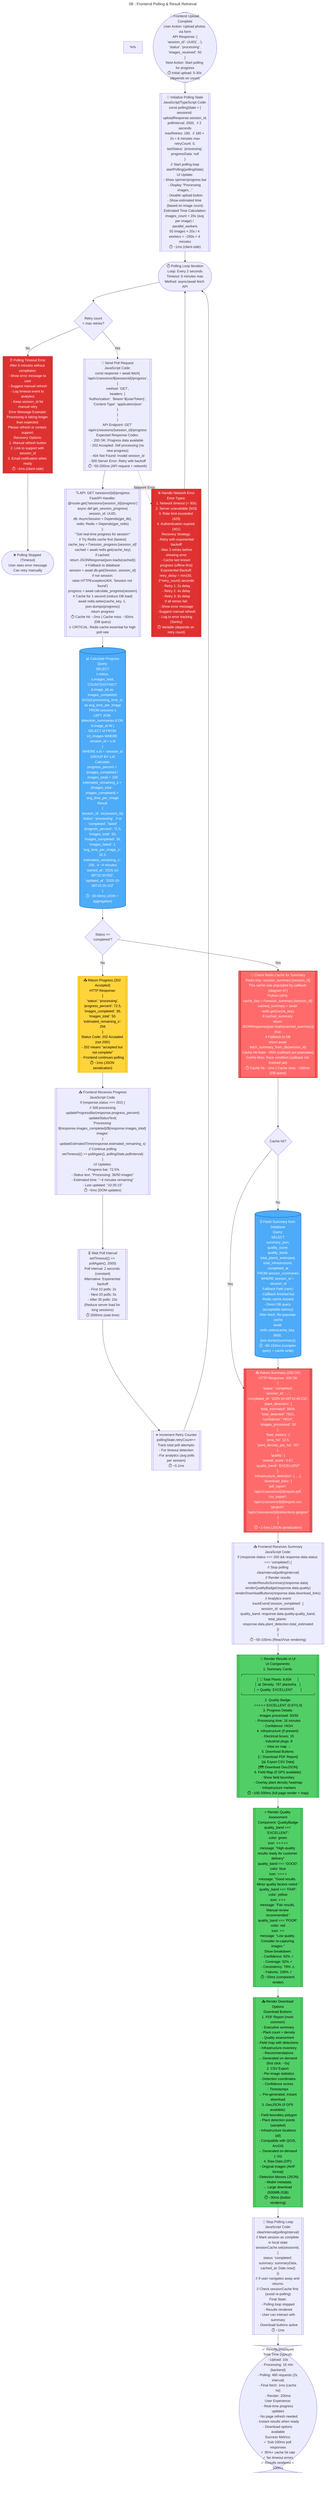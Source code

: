 ---
title: "08 - Frontend Polling & Result Retrieval"
author: "DemeterAI Documentation Team"
date: "2025-10-08"
version: "1.0.0"
mermaid_version: "v11.3.0+"
description: "Ultra-detailed subflow: Frontend real-time polling, progress tracking, result retrieval with Redis caching"
parent_diagram: "01_complete_pipeline_v4.mmd"
related_diagrams: ["02_api_entry_detailed.mmd", "07_callback_aggregation_detailed.mmd"]
---

flowchart TD
    %% =================================================================
    %% DIAGRAM 08: FRONTEND POLLING & RESULT RETRIEVAL
    %% =================================================================
    %%
    %% PURPOSE:
    %% Shows how the frontend (web/mobile) polls the API for real-time
    %% progress updates during image processing and retrieves final
    %% results when session completes.
    %%
    %% CONTEXT:
    %% After user uploads images (diagram 02), backend processes them
    %% asynchronously. Frontend cannot block waiting → must poll.
    %%
    %% POLLING STRATEGY:
    %% - During processing: Poll every 2s for progress updates
    %% - After completion: Fetch full summary from cache/DB
    %% - Use exponential backoff if server busy
    %% - WebSocket alternative (future optimization)
    %%
    %% SCOPE: Client-side flow from upload confirmation to result display
    %% INPUT: session_id (from upload API response)
    %% OUTPUT: Real-time progress + final summary rendered in UI
    %%
    %% PERFORMANCE TARGET: < 100ms per poll (cached), < 500ms final fetch
    %% =================================================================

    START@{ shape: stadium, label: "🚀 Frontend Upload Complete
    User Action: Upload photos via form
    API Response: {
        'session_id': UUID('...'),
        'status': 'processing',
        'images_received': 50
    }

    Next Action: Start polling for progress

    ⏱️ Initial upload: 5-30s (depends on count)" }

    %% =================================================================
    %% SECTION 1: INITIALIZE POLLING
    %% =================================================================

    START --> INIT_POLLING

    INIT_POLLING@{ shape: subproc, label: "🔄 Initialize Polling State

    JavaScript/TypeScript Code:
    const pollingState = {
        sessionId: uploadResponse.session_id,
        pollInterval: 2000,  // 2 seconds
        maxRetries: 180,  // 180 × 2s = 6 minutes max
        retryCount: 0,
        lastStatus: 'processing',
        progressData: null
    }

    // Start polling loop
    startPolling(pollingState)

    UI Update:
    - Show spinner/progress bar
    - Display \"Processing images...\"
    - Disable upload button
    - Show estimated time (based on image count)

    Estimated Time Calculation:
    images_count × 20s (avg per image) / parallel_workers
    50 images × 20s / 4 workers = ~250s = 4 minutes

    ⏱️ ~1ms (client-side)" }

    INIT_POLLING --> POLL_LOOP_START

    %% =================================================================
    %% SECTION 2: POLLING LOOP
    %% =================================================================

    POLL_LOOP_START@{ shape: stadium, label: "⏱️ Polling Loop Iteration
    Loop: Every 2 seconds
    Timeout: 6 minutes max
    Method: async/await fetch API" }

    POLL_LOOP_START --> CHECK_RETRY_LIMIT

    CHECK_RETRY_LIMIT@{ shape: diamond, label: "Retry count
    < max retries?" }

    CHECK_RETRY_LIMIT -->|No| TIMEOUT_ERROR
    CHECK_RETRY_LIMIT -->|Yes| SEND_POLL_REQUEST

    TIMEOUT_ERROR@{ shape: subproc, label: "⏰ Polling Timeout Error

    After 6 minutes without completion:
    - Show error message to user
    - Suggest manual refresh
    - Log timeout event to analytics
    - Keep session_id for manual retry

    Error Message Example:
    Processing is taking longer than expected.
    Please refresh or contact support.

    Recovery Options:
    1. Manual refresh button
    2. Link to support with session_id
    3. Email notification when ready

    ⏱️ ~1ms (client-side)" }

    TIMEOUT_ERROR --> END_ERROR

    END_ERROR@{ shape: stadium, label: "❌ Polling Stopped (Timeout)
    User sees error message
    Can retry manually" }

    %% =================================================================
    %% SECTION 3: SEND POLL REQUEST TO API
    %% =================================================================

    SEND_POLL_REQUEST@{ shape: subproc, label: "📡 Send Poll Request

    JavaScript Code:
    const response = await fetch(
        `/api/v1/sessions/${sessionId}/progress`,
        {
            method: 'GET',
            headers: {
                'Authorization': `Bearer ${userToken}`,
                'Content-Type': 'application/json'
            }
        }
    )

    API Endpoint: GET /api/v1/sessions/{session_id}/progress

    Expected Response Codes:
    - 200 OK: Progress data available
    - 202 Accepted: Still processing (no new progress)
    - 404 Not Found: Invalid session_id
    - 500 Server Error: Retry with backoff

    ⏱️ ~50-200ms (API request + network)" }

    SEND_POLL_REQUEST --> API_ENDPOINT

    %% =================================================================
    %% SECTION 4: API ENDPOINT HANDLER
    %% =================================================================

    API_ENDPOINT@{ shape: subproc, label: "🔍 API: GET /sessions/{id}/progress

    FastAPI Handler:
    @router.get('/sessions/{session_id}/progress')
    async def get_session_progress(
        session_id: UUID,
        db: AsyncSession = Depends(get_db),
        redis: Redis = Depends(get_redis)
    ):
        '''Get real-time progress for session'''

        # Try Redis cache first (fastest)
        cache_key = f'session_progress:{session_id}'
        cached = await redis.get(cache_key)

        if cached:
            return JSONResponse(json.loads(cached))

        # Fallback to database
        session = await db.get(Session, session_id)
        if not session:
            raise HTTPException(404, 'Session not found')

        progress = await calculate_progress(session)

        # Cache for 1 second (reduce DB load)
        await redis.setex(cache_key, 1, json.dumps(progress))

        return progress

    ⏱️ Cache hit: ~2ms | Cache miss: ~50ms (DB query)
    🔥 CRITICAL: Redis cache essential for high poll rate" }

    API_ENDPOINT --> CALCULATE_PROGRESS

    CALCULATE_PROGRESS@{ shape: cyl, label: "📊 Calculate Progress

    Query:
    SELECT
        s.status,
        s.images_total,
        COUNT(DISTINCT d.image_id) as images_completed,
        AVG(d.processing_time_s) as avg_time_per_image
    FROM sessions s
    LEFT JOIN detection_summaries d ON d.image_id IN (
        SELECT id FROM s3_images WHERE session_id = s.id
    )
    WHERE s.id = :session_id
    GROUP BY s.id

    Calculate:
    progress_percent = (images_completed / images_total) × 100
    estimated_remaining_s = (images_total - images_completed) × avg_time_per_image

    Result:
    {
        'session_id': str(session_id),
        'status': 'processing',  # or 'completed', 'failed'
        'progress_percent': 72.5,
        'images_total': 50,
        'images_completed': 36,
        'images_failed': 1,
        'avg_time_per_image_s': 18.3,
        'estimated_remaining_s': 256,  # ~4 minutes
        'started_at': '2025-10-08T10:30:00Z',
        'updated_at': '2025-10-08T10:35:15Z'
    }

    ⏱️ ~30-50ms (JOIN + aggregation)" }

    CALCULATE_PROGRESS --> CHECK_STATUS

    CHECK_STATUS@{ shape: diamond, label: "Status ==
    'completed'?" }

    CHECK_STATUS -->|No| RETURN_PROGRESS
    CHECK_STATUS -->|Yes| GET_SUMMARY_CACHE

    %% =================================================================
    %% SECTION 5A: RETURN IN-PROGRESS STATUS
    %% =================================================================

    RETURN_PROGRESS@{ shape: subproc, label: "📤 Return Progress (202 Accepted)

    HTTP Response:
    {
        'status': 'processing',
        'progress_percent': 72.5,
        'images_completed': 36,
        'images_total': 50,
        'estimated_remaining_s': 256
    }

    Status Code: 202 Accepted (not 200!)
    - 202 means \"accepted but not complete\"
    - Frontend continues polling

    ⏱️ ~1ms (JSON serialization)" }

    RETURN_PROGRESS --> RECEIVE_PROGRESS_RESPONSE

    RECEIVE_PROGRESS_RESPONSE@{ shape: subproc, label: "📥 Frontend Receives Progress

    JavaScript Code:
    if (response.status === 202) {
        // Still processing
        updateProgressBar(response.progress_percent)
        updateStatusText(
            `Processing: ${response.images_completed}/${response.images_total} images`
        )
        updateEstimatedTime(response.estimated_remaining_s)

        // Continue polling
        setTimeout(() => pollAgain(), pollingState.pollInterval)
    }

    UI Updates:
    - Progress bar: 72.5%
    - Status text: \"Processing: 36/50 images\"
    - Estimated time: \"~4 minutes remaining\"
    - Last updated: \"10:35:15\"

    ⏱️ ~5ms (DOM updates)" }

    RECEIVE_PROGRESS_RESPONSE --> WAIT_INTERVAL

    WAIT_INTERVAL@{ shape: subproc, label: "⏳ Wait Poll Interval

    setTimeout(() => pollAgain(), 2000)

    Poll interval: 2 seconds (constant)

    Alternative: Exponential backoff
    - First 10 polls: 2s
    - Next 20 polls: 5s
    - After 30 polls: 10s
    (Reduce server load for long sessions)

    ⏱️ 2000ms (wait time)" }

    WAIT_INTERVAL --> INCREMENT_RETRY

    INCREMENT_RETRY@{ shape: subproc, label: "➕ Increment Retry Counter

    pollingState.retryCount++

    Track total poll attempts:
    - For timeout detection
    - For analytics (avg polls per session)

    ⏱️ ~0.1ms" }

    INCREMENT_RETRY --> POLL_LOOP_START

    %% =================================================================
    %% SECTION 5B: SESSION COMPLETED - FETCH SUMMARY
    %% =================================================================

    GET_SUMMARY_CACHE@{ shape: subproc, label: "💾 Check Redis Cache for Summary

    Redis Key: session_summary:{session_id}

    This cache was populated by callback (diagram 07)

    Python (API):
    cache_key = f'session_summary:{session_id}'
    cached_summary = await redis.get(cache_key)

    if cached_summary:
        return JSONResponse(json.loads(cached_summary))
    else:
        # Fallback to DB
        return await fetch_summary_from_db(session_id)

    Cache Hit Rate: ~95% (callback pre-populates)
    Cache Miss: Race condition (callback not finished yet)

    ⏱️ Cache hit: ~1ms | Cache miss: ~100ms (DB query)" }

    GET_SUMMARY_CACHE --> CHECK_CACHE_HIT

    CHECK_CACHE_HIT@{ shape: diamond, label: "Cache hit?" }

    CHECK_CACHE_HIT -->|Yes| RETURN_SUMMARY
    CHECK_CACHE_HIT -->|No| FETCH_SUMMARY_DB

    FETCH_SUMMARY_DB@{ shape: cyl, label: "🗄️ Fetch Summary from Database

    Query:
    SELECT
        summary_json,
        quality_score,
        quality_band,
        total_plants_estimated,
        total_infrastructure,
        completed_at
    FROM session_summaries
    WHERE session_id = :session_id

    Fallback Path (rare):
    - Callback finished but Redis cache evicted
    - Direct DB query (acceptable latency)

    After fetch: Re-populate cache
    await redis.setex(cache_key, 3600, json.dumps(summary))

    ⏱️ ~80-150ms (complex query + cache write)" }

    FETCH_SUMMARY_DB --> RETURN_SUMMARY

    RETURN_SUMMARY@{ shape: subproc, label: "📤 Return Summary (200 OK)

    HTTP Response: 200 OK
    {
        'status': 'completed',
        'session_id': '...',
        'completed_at': '2025-10-08T10:40:23Z',

        'plant_detection': {
            'total_estimated': 9834,
            'total_detected': 7821,
            'confidence': 'HIGH',
            'images_processed': 50
        },

        'field_metrics': {
            'area_ha': 12.5,
            'plant_density_per_ha': 787
        },

        'quality': {
            'overall_score': 0.87,
            'quality_band': 'EXCELLENT'
        },

        'infrastructure_detection': { ... },

        'download_links': {
            'pdf_report': '/api/v1/sessions/{id}/report.pdf',
            'csv_export': '/api/v1/sessions/{id}/export.csv',
            'geojson': '/api/v1/sessions/{id}/detections.geojson'
        }
    }

    ⏱️ ~1-5ms (JSON serialization)" }

    RETURN_SUMMARY --> RECEIVE_SUMMARY_RESPONSE

    %% =================================================================
    %% SECTION 6: FRONTEND RENDERS RESULTS
    %% =================================================================

    RECEIVE_SUMMARY_RESPONSE@{ shape: subproc, label: "📥 Frontend Receives Summary

    JavaScript Code:
    if (response.status === 200 && response.data.status === 'completed') {
        // Stop polling
        clearInterval(pollingInterval)

        // Render results
        renderResultsSummary(response.data)
        renderQualityBadge(response.data.quality)
        renderDownloadButtons(response.data.download_links)

        // Analytics event
        trackEvent('session_completed', {
            session_id: sessionId,
            quality_band: response.data.quality.quality_band,
            total_plants: response.data.plant_detection.total_estimated
        })
    }

    ⏱️ ~50-100ms (React/Vue rendering)" }

    RECEIVE_SUMMARY_RESPONSE --> RENDER_SUMMARY

    RENDER_SUMMARY@{ shape: subproc, label: "🎨 Render Results in UI

    UI Components:

    1. Summary Cards:
       ┌─────────────────────────────┐
       │ 🌱 Total Plants: 9,834      │
       │ 📊 Density: 787 plants/ha   │
       │ ⭐ Quality: EXCELLENT        │
       └─────────────────────────────┘

    2. Quality Badge:
       ⭐⭐⭐⭐⭐ EXCELLENT (0.87/1.0)

    3. Progress Details:
       - Images processed: 50/50
       - Processing time: 16 minutes
       - Confidence: HIGH

    4. Infrastructure (if present):
       - Electrical boxes: 15
       - Industrial plugs: 8
       - View on map →

    5. Download Buttons:
       [📄 Download PDF Report]
       [📊 Export CSV Data]
       [🗺️ Download GeoJSON]

    6. Field Map (if GPS available):
       - Show field boundary
       - Overlay plant density heatmap
       - Infrastructure markers

    ⏱️ ~100-200ms (full page render + map)" }

    RENDER_SUMMARY --> RENDER_QUALITY

    RENDER_QUALITY@{ shape: subproc, label: "⭐ Render Quality Assessment

    Component: QualityBadge

    quality_band === 'EXCELLENT':
        color: green
        icon: ⭐⭐⭐⭐⭐
        message: \"High-quality results ready for customer delivery\"

    quality_band === 'GOOD':
        color: blue
        icon: ⭐⭐⭐⭐
        message: \"Good results. Minor quality factors noted.\"

    quality_band === 'FAIR':
        color: yellow
        icon: ⭐⭐⭐
        message: \"Fair results. Manual review recommended.\"

    quality_band === 'POOR':
        color: red
        icon: ⭐⭐
        message: \"Low quality. Consider re-capturing images.\"

    Show breakdown:
    - Confidence: 92% ✓
    - Coverage: 92% ✓
    - Consistency: 78% ⚠️
    - Failures: 100% ✓

    ⏱️ ~20ms (component render)" }

    RENDER_QUALITY --> RENDER_DOWNLOADS

    RENDER_DOWNLOADS@{ shape: subproc, label: "📥 Render Download Options

    Download Buttons:

    1. PDF Report (most common):
       - Executive summary
       - Plant count + density
       - Quality assessment
       - Field map with detections
       - Infrastructure inventory
       - Recommendations
       → Generated on-demand (first click: ~5s)

    2. CSV Export:
       - Per-image statistics
       - Detection coordinates
       - Confidence scores
       - Timestamps
       → Pre-generated, instant download

    3. GeoJSON (if GPS available):
       - Field boundary polygon
       - Plant detection points (sampled)
       - Infrastructure locations (all)
       - Compatible with QGIS, ArcGIS
       → Generated on-demand (~2s)

    4. Raw Data (ZIP):
       - Original images (AVIF format)
       - Detection bboxes (JSON)
       - Model metadata
       → Large download (500MB-2GB)

    ⏱️ ~30ms (button rendering)" }

    RENDER_DOWNLOADS --> STOP_POLLING

    STOP_POLLING@{ shape: subproc, label: "🛑 Stop Polling Loop

    JavaScript Code:
    clearInterval(pollingInterval)

    // Mark session as complete in local state
    sessionCache.set(sessionId, {
        status: 'completed',
        summary: summaryData,
        cached_at: Date.now()
    })

    // If user navigates away and returns:
    // Check sessionCache first (avoid re-polling)

    Final State:
    - Polling loop stopped
    - Results rendered
    - User can interact with summary
    - Download buttons active

    ⏱️ ~1ms" }

    STOP_POLLING --> END_SUCCESS

    END_SUCCESS@{ shape: stadium, label: "✅ Results Displayed

    Total Time (typical):
    - Upload: 10s
    - Processing: 16 min (backend)
    - Polling: 480 requests (2s interval)
    - Final fetch: 1ms (cache hit)
    - Render: 200ms

    User Experience:
    - Real-time progress updates
    - No page refresh needed
    - Instant results when ready
    - Download options available

    Success Metrics:
    ✓ Sub-100ms poll responses
    ✓ 95%+ cache hit rate
    ✓ No timeout errors
    ✓ Results rendered < 500ms" }

    %% =================================================================
    %% SECTION 7: ERROR HANDLING
    %% =================================================================

    SEND_POLL_REQUEST -.->|Network Error| HANDLE_NETWORK_ERROR

    HANDLE_NETWORK_ERROR@{ shape: subproc, label: "🌐 Handle Network Error

    Error Types:
    1. Network timeout (> 30s)
    2. Server unavailable (503)
    3. Rate limit exceeded (429)
    4. Authentication expired (401)

    Recovery Strategy:
    - Retry with exponential backoff
    - Max 3 retries before showing error
    - Cache last known progress (offline-first)

    Exponential Backoff:
    retry_delay = min(30, 2^retry_count) seconds
    - Retry 1: 2s delay
    - Retry 2: 4s delay
    - Retry 3: 8s delay

    If all retries fail:
    - Show error message
    - Suggest manual refresh
    - Log to error tracking (Sentry)

    ⏱️ Variable (depends on retry count)" }

    HANDLE_NETWORK_ERROR --> POLL_LOOP_START

    %% =================================================================
    %% STYLING
    %% =================================================================

    classDef criticalNode fill:#ff6b6b,stroke:#c92a2a,stroke-width:3px,color:#fff
    classDef cacheNode fill:#ffd43b,stroke:#fab005,stroke-width:2px,color:#000
    classDef dbNode fill:#4dabf7,stroke:#1971c2,stroke-width:2px,color:#fff
    classDef uiNode fill:#51cf66,stroke:#2f9e44,stroke-width:2px,color:#000
    classDef errorNode fill:#e03131,stroke:#c92a2a,stroke-width:2px,color:#fff

    class GET_SUMMARY_CACHE,RETURN_SUMMARY criticalNode
    class RETURN_PROGRESS cacheNode
    class CALCULATE_PROGRESS,FETCH_SUMMARY_DB dbNode
    class RENDER_SUMMARY,RENDER_QUALITY,RENDER_DOWNLOADS uiNode
    class TIMEOUT_ERROR,HANDLE_NETWORK_ERROR errorNode